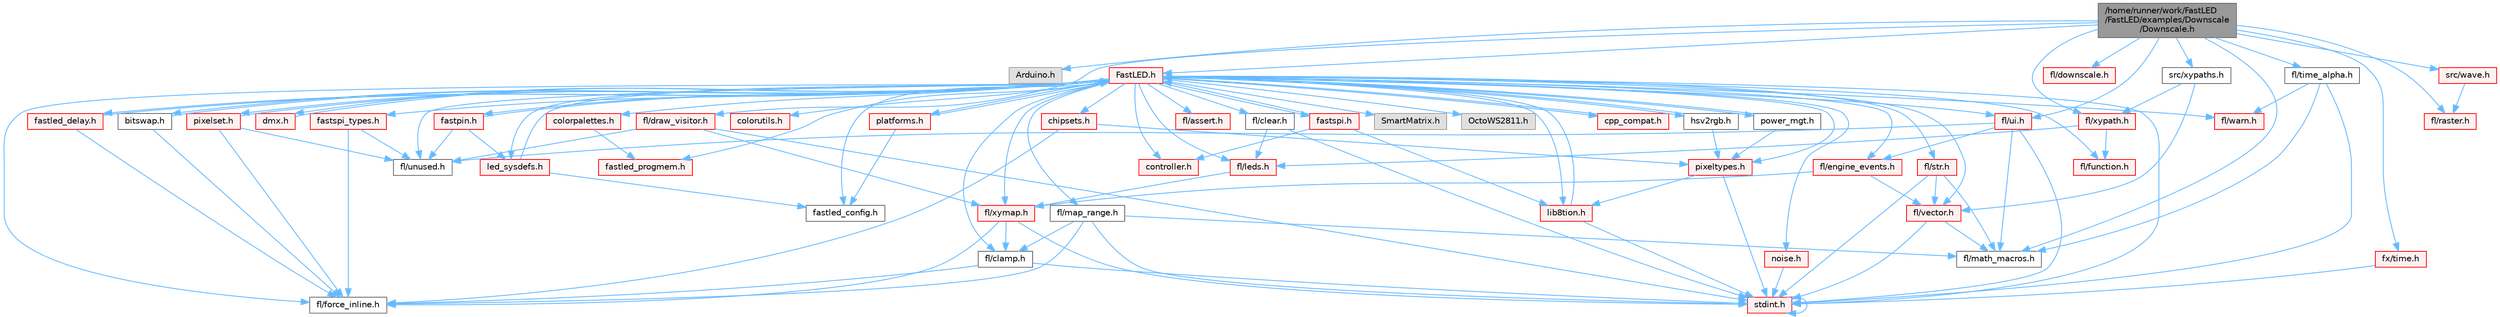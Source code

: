 digraph "/home/runner/work/FastLED/FastLED/examples/Downscale/Downscale.h"
{
 // INTERACTIVE_SVG=YES
 // LATEX_PDF_SIZE
  bgcolor="transparent";
  edge [fontname=Helvetica,fontsize=10,labelfontname=Helvetica,labelfontsize=10];
  node [fontname=Helvetica,fontsize=10,shape=box,height=0.2,width=0.4];
  Node1 [id="Node000001",label="/home/runner/work/FastLED\l/FastLED/examples/Downscale\l/Downscale.h",height=0.2,width=0.4,color="gray40", fillcolor="grey60", style="filled", fontcolor="black",tooltip=" "];
  Node1 -> Node2 [id="edge1_Node000001_Node000002",color="steelblue1",style="solid",tooltip=" "];
  Node2 [id="Node000002",label="Arduino.h",height=0.2,width=0.4,color="grey60", fillcolor="#E0E0E0", style="filled",tooltip=" "];
  Node1 -> Node3 [id="edge2_Node000001_Node000003",color="steelblue1",style="solid",tooltip=" "];
  Node3 [id="Node000003",label="FastLED.h",height=0.2,width=0.4,color="red", fillcolor="#FFF0F0", style="filled",URL="$db/d97/_fast_l_e_d_8h.html",tooltip="central include file for FastLED, defines the CFastLED class/object"];
  Node3 -> Node4 [id="edge3_Node000003_Node000004",color="steelblue1",style="solid",tooltip=" "];
  Node4 [id="Node000004",label="stdint.h",height=0.2,width=0.4,color="red", fillcolor="#FFF0F0", style="filled",URL="$df/dd8/stdint_8h.html",tooltip=" "];
  Node4 -> Node4 [id="edge4_Node000004_Node000004",color="steelblue1",style="solid",tooltip=" "];
  Node3 -> Node6 [id="edge5_Node000003_Node000006",color="steelblue1",style="solid",tooltip=" "];
  Node6 [id="Node000006",label="SmartMatrix.h",height=0.2,width=0.4,color="grey60", fillcolor="#E0E0E0", style="filled",tooltip=" "];
  Node3 -> Node7 [id="edge6_Node000003_Node000007",color="steelblue1",style="solid",tooltip=" "];
  Node7 [id="Node000007",label="OctoWS2811.h",height=0.2,width=0.4,color="grey60", fillcolor="#E0E0E0", style="filled",tooltip=" "];
  Node3 -> Node8 [id="edge7_Node000003_Node000008",color="steelblue1",style="solid",tooltip=" "];
  Node8 [id="Node000008",label="fl/force_inline.h",height=0.2,width=0.4,color="grey40", fillcolor="white", style="filled",URL="$d4/d64/force__inline_8h.html",tooltip=" "];
  Node3 -> Node9 [id="edge8_Node000003_Node000009",color="steelblue1",style="solid",tooltip=" "];
  Node9 [id="Node000009",label="cpp_compat.h",height=0.2,width=0.4,color="red", fillcolor="#FFF0F0", style="filled",URL="$d9/d13/cpp__compat_8h.html",tooltip="Compatibility functions based on C++ version."];
  Node9 -> Node3 [id="edge9_Node000009_Node000003",color="steelblue1",style="solid",tooltip=" "];
  Node3 -> Node11 [id="edge10_Node000003_Node000011",color="steelblue1",style="solid",tooltip=" "];
  Node11 [id="Node000011",label="fastled_config.h",height=0.2,width=0.4,color="grey40", fillcolor="white", style="filled",URL="$d5/d11/fastled__config_8h.html",tooltip="Contains definitions that can be used to configure FastLED at compile time."];
  Node3 -> Node12 [id="edge11_Node000003_Node000012",color="steelblue1",style="solid",tooltip=" "];
  Node12 [id="Node000012",label="led_sysdefs.h",height=0.2,width=0.4,color="red", fillcolor="#FFF0F0", style="filled",URL="$d9/d3e/led__sysdefs_8h.html",tooltip="Determines which platform system definitions to include."];
  Node12 -> Node3 [id="edge12_Node000012_Node000003",color="steelblue1",style="solid",tooltip=" "];
  Node12 -> Node11 [id="edge13_Node000012_Node000011",color="steelblue1",style="solid",tooltip=" "];
  Node3 -> Node14 [id="edge14_Node000003_Node000014",color="steelblue1",style="solid",tooltip=" "];
  Node14 [id="Node000014",label="fastled_delay.h",height=0.2,width=0.4,color="red", fillcolor="#FFF0F0", style="filled",URL="$d0/da8/fastled__delay_8h.html",tooltip="Utility functions and classes for managing delay cycles."];
  Node14 -> Node3 [id="edge15_Node000014_Node000003",color="steelblue1",style="solid",tooltip=" "];
  Node14 -> Node8 [id="edge16_Node000014_Node000008",color="steelblue1",style="solid",tooltip=" "];
  Node3 -> Node16 [id="edge17_Node000003_Node000016",color="steelblue1",style="solid",tooltip=" "];
  Node16 [id="Node000016",label="bitswap.h",height=0.2,width=0.4,color="grey40", fillcolor="white", style="filled",URL="$de/ded/bitswap_8h.html",tooltip="Functions for doing a rotation of bits/bytes used by parallel output."];
  Node16 -> Node3 [id="edge18_Node000016_Node000003",color="steelblue1",style="solid",tooltip=" "];
  Node16 -> Node8 [id="edge19_Node000016_Node000008",color="steelblue1",style="solid",tooltip=" "];
  Node3 -> Node17 [id="edge20_Node000003_Node000017",color="steelblue1",style="solid",tooltip=" "];
  Node17 [id="Node000017",label="controller.h",height=0.2,width=0.4,color="red", fillcolor="#FFF0F0", style="filled",URL="$d2/dd9/controller_8h.html",tooltip="deprecated: base definitions used by led controllers for writing out led data"];
  Node3 -> Node71 [id="edge21_Node000003_Node000071",color="steelblue1",style="solid",tooltip=" "];
  Node71 [id="Node000071",label="fastpin.h",height=0.2,width=0.4,color="red", fillcolor="#FFF0F0", style="filled",URL="$db/d65/fastpin_8h.html",tooltip="Class base definitions for defining fast pin access."];
  Node71 -> Node3 [id="edge22_Node000071_Node000003",color="steelblue1",style="solid",tooltip=" "];
  Node71 -> Node12 [id="edge23_Node000071_Node000012",color="steelblue1",style="solid",tooltip=" "];
  Node71 -> Node38 [id="edge24_Node000071_Node000038",color="steelblue1",style="solid",tooltip=" "];
  Node38 [id="Node000038",label="fl/unused.h",height=0.2,width=0.4,color="grey40", fillcolor="white", style="filled",URL="$d8/d4b/unused_8h.html",tooltip=" "];
  Node3 -> Node72 [id="edge25_Node000003_Node000072",color="steelblue1",style="solid",tooltip=" "];
  Node72 [id="Node000072",label="fastspi_types.h",height=0.2,width=0.4,color="red", fillcolor="#FFF0F0", style="filled",URL="$d2/ddb/fastspi__types_8h.html",tooltip="Data types and constants used by SPI interfaces."];
  Node72 -> Node8 [id="edge26_Node000072_Node000008",color="steelblue1",style="solid",tooltip=" "];
  Node72 -> Node38 [id="edge27_Node000072_Node000038",color="steelblue1",style="solid",tooltip=" "];
  Node3 -> Node73 [id="edge28_Node000003_Node000073",color="steelblue1",style="solid",tooltip=" "];
  Node73 [id="Node000073",label="dmx.h",height=0.2,width=0.4,color="red", fillcolor="#FFF0F0", style="filled",URL="$d3/de1/dmx_8h.html",tooltip="Defines the DMX512-based LED controllers."];
  Node73 -> Node3 [id="edge29_Node000073_Node000003",color="steelblue1",style="solid",tooltip=" "];
  Node3 -> Node76 [id="edge30_Node000003_Node000076",color="steelblue1",style="solid",tooltip=" "];
  Node76 [id="Node000076",label="platforms.h",height=0.2,width=0.4,color="red", fillcolor="#FFF0F0", style="filled",URL="$da/dc9/platforms_8h.html",tooltip="Determines which platforms headers to include."];
  Node76 -> Node3 [id="edge31_Node000076_Node000003",color="steelblue1",style="solid",tooltip=" "];
  Node76 -> Node11 [id="edge32_Node000076_Node000011",color="steelblue1",style="solid",tooltip=" "];
  Node3 -> Node78 [id="edge33_Node000003_Node000078",color="steelblue1",style="solid",tooltip=" "];
  Node78 [id="Node000078",label="fastled_progmem.h",height=0.2,width=0.4,color="red", fillcolor="#FFF0F0", style="filled",URL="$df/dab/fastled__progmem_8h.html",tooltip="Wrapper definitions to allow seamless use of PROGMEM in environments that have it."];
  Node3 -> Node20 [id="edge34_Node000003_Node000020",color="steelblue1",style="solid",tooltip=" "];
  Node20 [id="Node000020",label="lib8tion.h",height=0.2,width=0.4,color="red", fillcolor="#FFF0F0", style="filled",URL="$df/da5/lib8tion_8h.html",tooltip="Fast, efficient 8-bit math functions specifically designed for high-performance LED programming."];
  Node20 -> Node3 [id="edge35_Node000020_Node000003",color="steelblue1",style="solid",tooltip=" "];
  Node20 -> Node4 [id="edge36_Node000020_Node000004",color="steelblue1",style="solid",tooltip=" "];
  Node3 -> Node19 [id="edge37_Node000003_Node000019",color="steelblue1",style="solid",tooltip=" "];
  Node19 [id="Node000019",label="pixeltypes.h",height=0.2,width=0.4,color="red", fillcolor="#FFF0F0", style="filled",URL="$d2/dba/pixeltypes_8h.html",tooltip="Includes defintions for RGB and HSV pixels."];
  Node19 -> Node4 [id="edge38_Node000019_Node000004",color="steelblue1",style="solid",tooltip=" "];
  Node19 -> Node20 [id="edge39_Node000019_Node000020",color="steelblue1",style="solid",tooltip=" "];
  Node3 -> Node79 [id="edge40_Node000003_Node000079",color="steelblue1",style="solid",tooltip=" "];
  Node79 [id="Node000079",label="hsv2rgb.h",height=0.2,width=0.4,color="grey40", fillcolor="white", style="filled",URL="$de/d9a/hsv2rgb_8h.html",tooltip="Functions to convert from the HSV colorspace to the RGB colorspace."];
  Node79 -> Node3 [id="edge41_Node000079_Node000003",color="steelblue1",style="solid",tooltip=" "];
  Node79 -> Node19 [id="edge42_Node000079_Node000019",color="steelblue1",style="solid",tooltip=" "];
  Node3 -> Node80 [id="edge43_Node000003_Node000080",color="steelblue1",style="solid",tooltip=" "];
  Node80 [id="Node000080",label="colorutils.h",height=0.2,width=0.4,color="red", fillcolor="#FFF0F0", style="filled",URL="$d1/dfb/colorutils_8h.html",tooltip=" "];
  Node3 -> Node85 [id="edge44_Node000003_Node000085",color="steelblue1",style="solid",tooltip=" "];
  Node85 [id="Node000085",label="pixelset.h",height=0.2,width=0.4,color="red", fillcolor="#FFF0F0", style="filled",URL="$d4/d46/pixelset_8h.html",tooltip="Declares classes for managing logical groups of LEDs."];
  Node85 -> Node8 [id="edge45_Node000085_Node000008",color="steelblue1",style="solid",tooltip=" "];
  Node85 -> Node38 [id="edge46_Node000085_Node000038",color="steelblue1",style="solid",tooltip=" "];
  Node85 -> Node3 [id="edge47_Node000085_Node000003",color="steelblue1",style="solid",tooltip=" "];
  Node3 -> Node86 [id="edge48_Node000003_Node000086",color="steelblue1",style="solid",tooltip=" "];
  Node86 [id="Node000086",label="colorpalettes.h",height=0.2,width=0.4,color="red", fillcolor="#FFF0F0", style="filled",URL="$dc/dcc/colorpalettes_8h.html",tooltip="Declarations for the predefined color palettes supplied by FastLED."];
  Node86 -> Node78 [id="edge49_Node000086_Node000078",color="steelblue1",style="solid",tooltip=" "];
  Node3 -> Node87 [id="edge50_Node000003_Node000087",color="steelblue1",style="solid",tooltip=" "];
  Node87 [id="Node000087",label="noise.h",height=0.2,width=0.4,color="red", fillcolor="#FFF0F0", style="filled",URL="$d1/d31/noise_8h.html",tooltip="Functions to generate and fill arrays with noise."];
  Node87 -> Node4 [id="edge51_Node000087_Node000004",color="steelblue1",style="solid",tooltip=" "];
  Node3 -> Node88 [id="edge52_Node000003_Node000088",color="steelblue1",style="solid",tooltip=" "];
  Node88 [id="Node000088",label="power_mgt.h",height=0.2,width=0.4,color="grey40", fillcolor="white", style="filled",URL="$dc/d5b/power__mgt_8h.html",tooltip="Functions to limit the power used by FastLED."];
  Node88 -> Node3 [id="edge53_Node000088_Node000003",color="steelblue1",style="solid",tooltip=" "];
  Node88 -> Node19 [id="edge54_Node000088_Node000019",color="steelblue1",style="solid",tooltip=" "];
  Node3 -> Node89 [id="edge55_Node000003_Node000089",color="steelblue1",style="solid",tooltip=" "];
  Node89 [id="Node000089",label="fastspi.h",height=0.2,width=0.4,color="red", fillcolor="#FFF0F0", style="filled",URL="$d6/ddc/fastspi_8h.html",tooltip="Serial peripheral interface (SPI) definitions per platform."];
  Node89 -> Node3 [id="edge56_Node000089_Node000003",color="steelblue1",style="solid",tooltip=" "];
  Node89 -> Node17 [id="edge57_Node000089_Node000017",color="steelblue1",style="solid",tooltip=" "];
  Node89 -> Node20 [id="edge58_Node000089_Node000020",color="steelblue1",style="solid",tooltip=" "];
  Node3 -> Node91 [id="edge59_Node000003_Node000091",color="steelblue1",style="solid",tooltip=" "];
  Node91 [id="Node000091",label="chipsets.h",height=0.2,width=0.4,color="red", fillcolor="#FFF0F0", style="filled",URL="$db/d66/chipsets_8h.html",tooltip="Contains the bulk of the definitions for the various LED chipsets supported."];
  Node91 -> Node19 [id="edge60_Node000091_Node000019",color="steelblue1",style="solid",tooltip=" "];
  Node91 -> Node8 [id="edge61_Node000091_Node000008",color="steelblue1",style="solid",tooltip=" "];
  Node3 -> Node60 [id="edge62_Node000003_Node000060",color="steelblue1",style="solid",tooltip=" "];
  Node60 [id="Node000060",label="fl/engine_events.h",height=0.2,width=0.4,color="red", fillcolor="#FFF0F0", style="filled",URL="$db/dc0/engine__events_8h.html",tooltip=" "];
  Node60 -> Node41 [id="edge63_Node000060_Node000041",color="steelblue1",style="solid",tooltip=" "];
  Node41 [id="Node000041",label="fl/vector.h",height=0.2,width=0.4,color="red", fillcolor="#FFF0F0", style="filled",URL="$d6/d68/vector_8h.html",tooltip=" "];
  Node41 -> Node4 [id="edge64_Node000041_Node000004",color="steelblue1",style="solid",tooltip=" "];
  Node41 -> Node31 [id="edge65_Node000041_Node000031",color="steelblue1",style="solid",tooltip=" "];
  Node31 [id="Node000031",label="fl/math_macros.h",height=0.2,width=0.4,color="grey40", fillcolor="white", style="filled",URL="$d8/db8/math__macros_8h.html",tooltip=" "];
  Node60 -> Node68 [id="edge66_Node000060_Node000068",color="steelblue1",style="solid",tooltip=" "];
  Node68 [id="Node000068",label="fl/xymap.h",height=0.2,width=0.4,color="red", fillcolor="#FFF0F0", style="filled",URL="$da/d61/xymap_8h.html",tooltip=" "];
  Node68 -> Node4 [id="edge67_Node000068_Node000004",color="steelblue1",style="solid",tooltip=" "];
  Node68 -> Node29 [id="edge68_Node000068_Node000029",color="steelblue1",style="solid",tooltip=" "];
  Node29 [id="Node000029",label="fl/clamp.h",height=0.2,width=0.4,color="grey40", fillcolor="white", style="filled",URL="$d6/dd3/clamp_8h.html",tooltip=" "];
  Node29 -> Node4 [id="edge69_Node000029_Node000004",color="steelblue1",style="solid",tooltip=" "];
  Node29 -> Node8 [id="edge70_Node000029_Node000008",color="steelblue1",style="solid",tooltip=" "];
  Node68 -> Node8 [id="edge71_Node000068_Node000008",color="steelblue1",style="solid",tooltip=" "];
  Node3 -> Node92 [id="edge72_Node000003_Node000092",color="steelblue1",style="solid",tooltip=" "];
  Node92 [id="Node000092",label="fl/leds.h",height=0.2,width=0.4,color="red", fillcolor="#FFF0F0", style="filled",URL="$da/d78/leds_8h.html",tooltip=" "];
  Node92 -> Node68 [id="edge73_Node000092_Node000068",color="steelblue1",style="solid",tooltip=" "];
  Node3 -> Node26 [id="edge74_Node000003_Node000026",color="steelblue1",style="solid",tooltip=" "];
  Node26 [id="Node000026",label="fl/str.h",height=0.2,width=0.4,color="red", fillcolor="#FFF0F0", style="filled",URL="$d1/d93/str_8h.html",tooltip=" "];
  Node26 -> Node4 [id="edge75_Node000026_Node000004",color="steelblue1",style="solid",tooltip=" "];
  Node26 -> Node31 [id="edge76_Node000026_Node000031",color="steelblue1",style="solid",tooltip=" "];
  Node26 -> Node41 [id="edge77_Node000026_Node000041",color="steelblue1",style="solid",tooltip=" "];
  Node3 -> Node68 [id="edge78_Node000003_Node000068",color="steelblue1",style="solid",tooltip=" "];
  Node3 -> Node29 [id="edge79_Node000003_Node000029",color="steelblue1",style="solid",tooltip=" "];
  Node3 -> Node30 [id="edge80_Node000003_Node000030",color="steelblue1",style="solid",tooltip=" "];
  Node30 [id="Node000030",label="fl/map_range.h",height=0.2,width=0.4,color="grey40", fillcolor="white", style="filled",URL="$d1/d47/map__range_8h.html",tooltip=" "];
  Node30 -> Node4 [id="edge81_Node000030_Node000004",color="steelblue1",style="solid",tooltip=" "];
  Node30 -> Node29 [id="edge82_Node000030_Node000029",color="steelblue1",style="solid",tooltip=" "];
  Node30 -> Node8 [id="edge83_Node000030_Node000008",color="steelblue1",style="solid",tooltip=" "];
  Node30 -> Node31 [id="edge84_Node000030_Node000031",color="steelblue1",style="solid",tooltip=" "];
  Node3 -> Node93 [id="edge85_Node000003_Node000093",color="steelblue1",style="solid",tooltip=" "];
  Node93 [id="Node000093",label="fl/warn.h",height=0.2,width=0.4,color="red", fillcolor="#FFF0F0", style="filled",URL="$de/d77/warn_8h.html",tooltip=" "];
  Node3 -> Node64 [id="edge86_Node000003_Node000064",color="steelblue1",style="solid",tooltip=" "];
  Node64 [id="Node000064",label="fl/assert.h",height=0.2,width=0.4,color="red", fillcolor="#FFF0F0", style="filled",URL="$dc/da7/assert_8h.html",tooltip=" "];
  Node3 -> Node38 [id="edge87_Node000003_Node000038",color="steelblue1",style="solid",tooltip=" "];
  Node3 -> Node41 [id="edge88_Node000003_Node000041",color="steelblue1",style="solid",tooltip=" "];
  Node3 -> Node96 [id="edge89_Node000003_Node000096",color="steelblue1",style="solid",tooltip=" "];
  Node96 [id="Node000096",label="fl/function.h",height=0.2,width=0.4,color="red", fillcolor="#FFF0F0", style="filled",URL="$dd/d67/function_8h.html",tooltip=" "];
  Node3 -> Node97 [id="edge90_Node000003_Node000097",color="steelblue1",style="solid",tooltip=" "];
  Node97 [id="Node000097",label="fl/clear.h",height=0.2,width=0.4,color="grey40", fillcolor="white", style="filled",URL="$df/db0/clear_8h.html",tooltip=" "];
  Node97 -> Node92 [id="edge91_Node000097_Node000092",color="steelblue1",style="solid",tooltip=" "];
  Node97 -> Node4 [id="edge92_Node000097_Node000004",color="steelblue1",style="solid",tooltip=" "];
  Node3 -> Node98 [id="edge93_Node000003_Node000098",color="steelblue1",style="solid",tooltip=" "];
  Node98 [id="Node000098",label="fl/ui.h",height=0.2,width=0.4,color="red", fillcolor="#FFF0F0", style="filled",URL="$d9/d3b/ui_8h.html",tooltip=" "];
  Node98 -> Node4 [id="edge94_Node000098_Node000004",color="steelblue1",style="solid",tooltip=" "];
  Node98 -> Node60 [id="edge95_Node000098_Node000060",color="steelblue1",style="solid",tooltip=" "];
  Node98 -> Node31 [id="edge96_Node000098_Node000031",color="steelblue1",style="solid",tooltip=" "];
  Node98 -> Node38 [id="edge97_Node000098_Node000038",color="steelblue1",style="solid",tooltip=" "];
  Node1 -> Node108 [id="edge98_Node000001_Node000108",color="steelblue1",style="solid",tooltip=" "];
  Node108 [id="Node000108",label="fl/downscale.h",height=0.2,width=0.4,color="red", fillcolor="#FFF0F0", style="filled",URL="$d1/d30/src_2fl_2downscale_8h.html",tooltip=" "];
  Node1 -> Node109 [id="edge99_Node000001_Node000109",color="steelblue1",style="solid",tooltip=" "];
  Node109 [id="Node000109",label="fl/draw_visitor.h",height=0.2,width=0.4,color="red", fillcolor="#FFF0F0", style="filled",URL="$d0/d4f/draw__visitor_8h.html",tooltip=" "];
  Node109 -> Node4 [id="edge100_Node000109_Node000004",color="steelblue1",style="solid",tooltip=" "];
  Node109 -> Node38 [id="edge101_Node000109_Node000038",color="steelblue1",style="solid",tooltip=" "];
  Node109 -> Node68 [id="edge102_Node000109_Node000068",color="steelblue1",style="solid",tooltip=" "];
  Node1 -> Node31 [id="edge103_Node000001_Node000031",color="steelblue1",style="solid",tooltip=" "];
  Node1 -> Node112 [id="edge104_Node000001_Node000112",color="steelblue1",style="solid",tooltip=" "];
  Node112 [id="Node000112",label="fl/raster.h",height=0.2,width=0.4,color="red", fillcolor="#FFF0F0", style="filled",URL="$d1/d1e/raster_8h.html",tooltip=" "];
  Node1 -> Node121 [id="edge105_Node000001_Node000121",color="steelblue1",style="solid",tooltip=" "];
  Node121 [id="Node000121",label="fl/time_alpha.h",height=0.2,width=0.4,color="grey40", fillcolor="white", style="filled",URL="$d0/d87/time__alpha_8h.html",tooltip=" "];
  Node121 -> Node4 [id="edge106_Node000121_Node000004",color="steelblue1",style="solid",tooltip=" "];
  Node121 -> Node31 [id="edge107_Node000121_Node000031",color="steelblue1",style="solid",tooltip=" "];
  Node121 -> Node93 [id="edge108_Node000121_Node000093",color="steelblue1",style="solid",tooltip=" "];
  Node1 -> Node98 [id="edge109_Node000001_Node000098",color="steelblue1",style="solid",tooltip=" "];
  Node1 -> Node122 [id="edge110_Node000001_Node000122",color="steelblue1",style="solid",tooltip=" "];
  Node122 [id="Node000122",label="fl/xypath.h",height=0.2,width=0.4,color="red", fillcolor="#FFF0F0", style="filled",URL="$d5/df2/xypath_8h.html",tooltip=" "];
  Node122 -> Node96 [id="edge111_Node000122_Node000096",color="steelblue1",style="solid",tooltip=" "];
  Node122 -> Node92 [id="edge112_Node000122_Node000092",color="steelblue1",style="solid",tooltip=" "];
  Node1 -> Node125 [id="edge113_Node000001_Node000125",color="steelblue1",style="solid",tooltip=" "];
  Node125 [id="Node000125",label="fx/time.h",height=0.2,width=0.4,color="red", fillcolor="#FFF0F0", style="filled",URL="$de/df7/time_8h.html",tooltip=" "];
  Node125 -> Node4 [id="edge114_Node000125_Node000004",color="steelblue1",style="solid",tooltip=" "];
  Node1 -> Node126 [id="edge115_Node000001_Node000126",color="steelblue1",style="solid",tooltip=" "];
  Node126 [id="Node000126",label="src/wave.h",height=0.2,width=0.4,color="red", fillcolor="#FFF0F0", style="filled",URL="$de/d79/examples_2_downscale_2src_2wave_8h.html",tooltip=" "];
  Node126 -> Node112 [id="edge116_Node000126_Node000112",color="steelblue1",style="solid",tooltip=" "];
  Node1 -> Node138 [id="edge117_Node000001_Node000138",color="steelblue1",style="solid",tooltip=" "];
  Node138 [id="Node000138",label="src/xypaths.h",height=0.2,width=0.4,color="grey40", fillcolor="white", style="filled",URL="$de/d75/_downscale_2src_2xypaths_8h.html",tooltip=" "];
  Node138 -> Node122 [id="edge118_Node000138_Node000122",color="steelblue1",style="solid",tooltip=" "];
  Node138 -> Node41 [id="edge119_Node000138_Node000041",color="steelblue1",style="solid",tooltip=" "];
}
